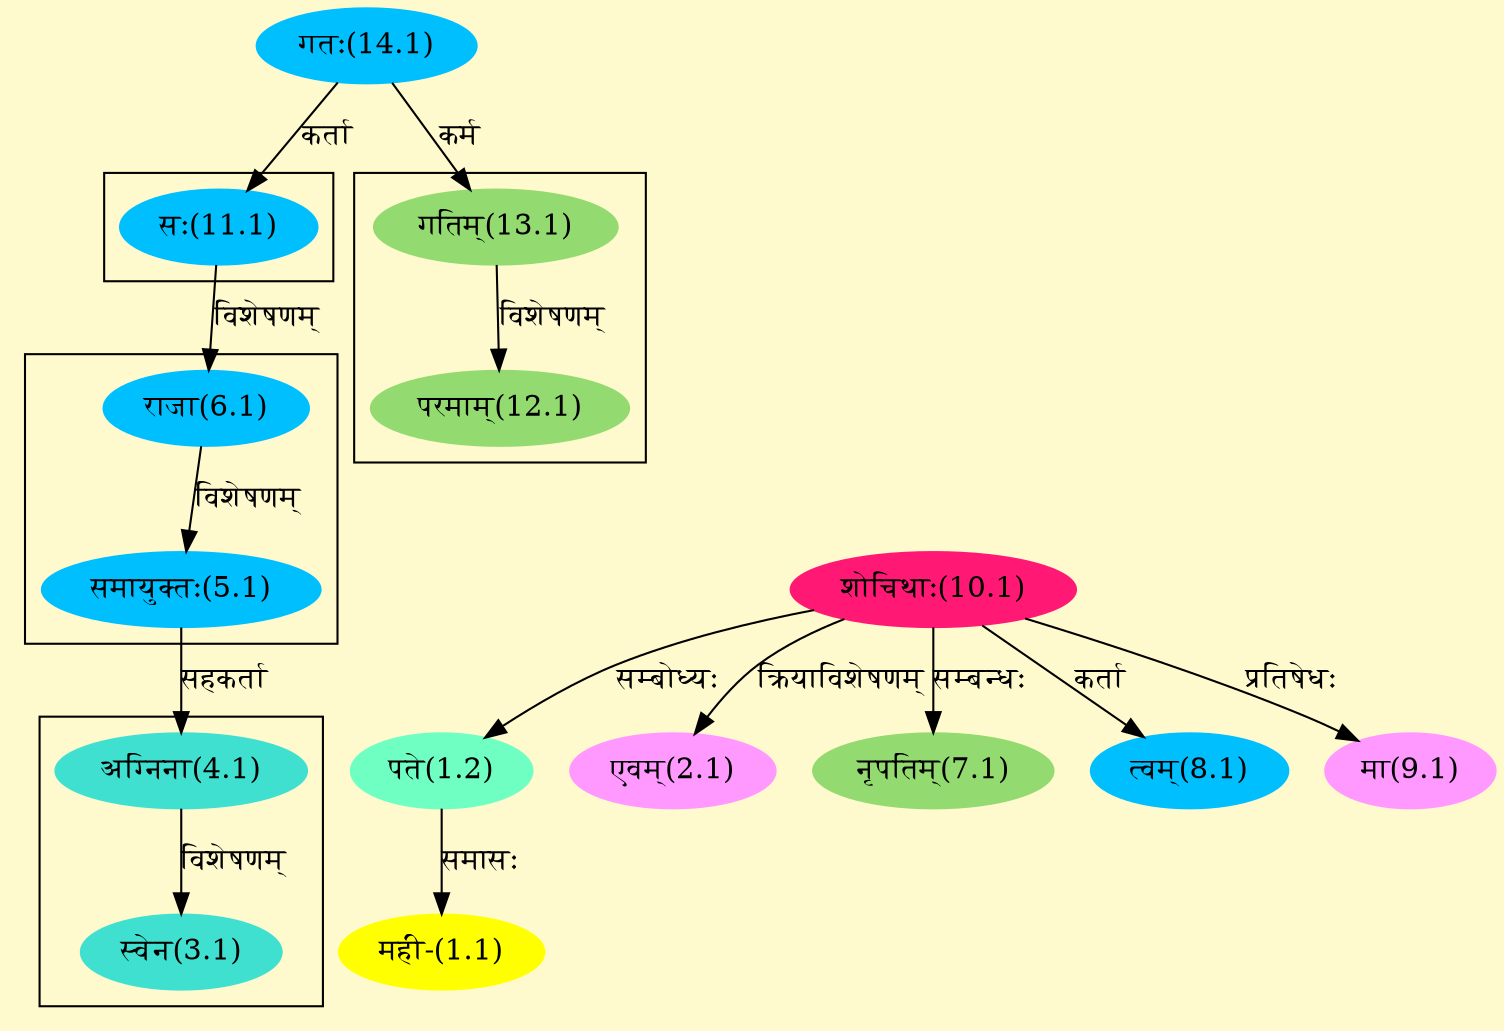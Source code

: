 digraph G{
rankdir=BT;
 compound=true;
 bgcolor="lemonchiffon1";

subgraph cluster_1{
Node3_1 [style=filled, color="#40E0D0" label = "स्वेन(3.1)"]
Node4_1 [style=filled, color="#40E0D0" label = "अग्निना(4.1)"]

}

subgraph cluster_2{
Node5_1 [style=filled, color="#00BFFF" label = "समायुक्तः(5.1)"]
Node6_1 [style=filled, color="#00BFFF" label = "राजा(6.1)"]

}

subgraph cluster_3{
Node6_1 [style=filled, color="#00BFFF" label = "राजा(6.1)"]
Node11_1 [style=filled, color="#00BFFF" label = "सः(11.1)"]

}

subgraph cluster_4{
Node12_1 [style=filled, color="#93DB70" label = "परमाम्(12.1)"]
Node13_1 [style=filled, color="#93DB70" label = "गतिम्(13.1)"]

}
Node1_1 [style=filled, color="#FFFF00" label = "मही-(1.1)"]
Node1_2 [style=filled, color="#6FFFC3" label = "पते(1.2)"]
Node10_1 [style=filled, color="#FF1975" label = "शोचिथाः(10.1)"]
Node2_1 [style=filled, color="#FF99FF" label = "एवम्(2.1)"]
Node4_1 [style=filled, color="#40E0D0" label = "अग्निना(4.1)"]
Node5_1 [style=filled, color="#00BFFF" label = "समायुक्तः(5.1)"]
Node7_1 [style=filled, color="#93DB70" label = "नृपतिम्(7.1)"]
Node8_1 [style=filled, color="#00BFFF" label = "त्वम्(8.1)"]
Node9_1 [style=filled, color="#FF99FF" label = "मा(9.1)"]
Node11_1 [style=filled, color="#00BFFF" label = "सः(11.1)"]
Node [style=filled, color="" label = "()"]
Node14_1 [style=filled, color="#00BFFF" label = "गतः(14.1)"]
Node13_1 [style=filled, color="#93DB70" label = "गतिम्(13.1)"]
/* Start of Relations section */

Node1_1 -> Node1_2 [  label="समासः"  dir="back" ]
Node1_2 -> Node10_1 [  label="सम्बोध्यः"  dir="back" ]
Node2_1 -> Node10_1 [  label="क्रियाविशेषणम्"  dir="back" ]
Node3_1 -> Node4_1 [  label="विशेषणम्"  dir="back" ]
Node4_1 -> Node5_1 [  label="सहकर्ता"  dir="back" ]
Node5_1 -> Node6_1 [  label="विशेषणम्"  dir="back" ]
Node6_1 -> Node11_1 [  label="विशेषणम्"  dir="back" ]
Node7_1 -> Node10_1 [  label="सम्बन्धः"  dir="back" ]
Node8_1 -> Node10_1 [  label="कर्ता"  dir="back" ]
Node9_1 -> Node10_1 [  label="प्रतिषेधः"  dir="back" ]
Node11_1 -> Node14_1 [  label="कर्ता"  dir="back" ]
Node12_1 -> Node13_1 [  label="विशेषणम्"  dir="back" ]
Node13_1 -> Node14_1 [  label="कर्म"  dir="back" ]
}
